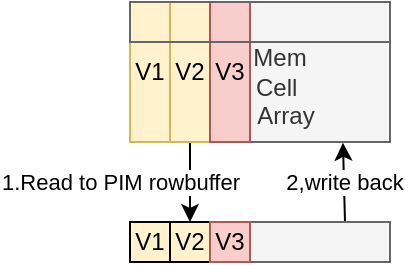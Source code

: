 <mxfile>
    <diagram id="_O2AHdr2kdpM2iwtW_CD" name="第 1 页">
        <mxGraphModel dx="566" dy="373" grid="1" gridSize="10" guides="1" tooltips="1" connect="1" arrows="1" fold="1" page="1" pageScale="1" pageWidth="827" pageHeight="1169" math="0" shadow="0">
            <root>
                <mxCell id="0"/>
                <mxCell id="1" parent="0"/>
                <mxCell id="3" value="Key-1" style="rounded=0;whiteSpace=wrap;html=1;fillColor=#fff2cc;strokeColor=#d6b656;" parent="1" vertex="1">
                    <mxGeometry x="230" y="160" width="130" height="20" as="geometry"/>
                </mxCell>
                <mxCell id="34" value="1.Read to PIM rowbuffer" style="edgeStyle=none;html=1;exitX=0.5;exitY=1;exitDx=0;exitDy=0;entryX=0.5;entryY=0;entryDx=0;entryDy=0;" parent="1" source="60" target="64" edge="1">
                    <mxGeometry y="-35" relative="1" as="geometry">
                        <Array as="points"/>
                        <mxPoint as="offset"/>
                    </mxGeometry>
                </mxCell>
                <mxCell id="32" value="&lt;br&gt;&amp;nbsp; &amp;nbsp; &amp;nbsp; Mem&lt;br&gt;&amp;nbsp; &amp;nbsp; &amp;nbsp;Cell&lt;br&gt;&amp;nbsp; &amp;nbsp; &amp;nbsp; &amp;nbsp; Array" style="rounded=0;whiteSpace=wrap;html=1;fillColor=#f5f5f5;fontColor=#333333;strokeColor=#666666;" parent="1" vertex="1">
                    <mxGeometry x="230" y="50" width="130" height="70" as="geometry"/>
                </mxCell>
                <mxCell id="33" value="V1" style="rounded=0;whiteSpace=wrap;html=1;fillColor=#fff2cc;strokeColor=#d6b656;" parent="1" vertex="1">
                    <mxGeometry x="230" y="50" width="20" height="70" as="geometry"/>
                </mxCell>
                <mxCell id="60" value="V2" style="rounded=0;whiteSpace=wrap;html=1;fillColor=#fff2cc;strokeColor=#d6b656;" parent="1" vertex="1">
                    <mxGeometry x="250" y="50" width="20" height="70" as="geometry"/>
                </mxCell>
                <mxCell id="65" value="V3" style="rounded=0;whiteSpace=wrap;html=1;fillColor=#f8cecc;strokeColor=#b85450;" vertex="1" parent="1">
                    <mxGeometry x="270" y="50" width="20" height="70" as="geometry"/>
                </mxCell>
                <mxCell id="61" value="" style="rounded=0;whiteSpace=wrap;html=1;fillColor=none;fontColor=#333333;strokeColor=#666666;" parent="1" vertex="1">
                    <mxGeometry x="230" y="50" width="130" height="20" as="geometry"/>
                </mxCell>
                <mxCell id="68" value="2,write back" style="edgeStyle=none;html=1;exitX=0.75;exitY=0;exitDx=0;exitDy=0;entryX=0.819;entryY=1.006;entryDx=0;entryDy=0;entryPerimeter=0;" edge="1" parent="1" source="62" target="32">
                    <mxGeometry relative="1" as="geometry"/>
                </mxCell>
                <mxCell id="62" value="" style="rounded=0;whiteSpace=wrap;html=1;fillColor=#f5f5f5;fontColor=#333333;strokeColor=#666666;" parent="1" vertex="1">
                    <mxGeometry x="270" y="160" width="90" height="20" as="geometry"/>
                </mxCell>
                <mxCell id="63" value="V1" style="rounded=0;whiteSpace=wrap;html=1;fillColor=none;" parent="1" vertex="1">
                    <mxGeometry x="230" y="160" width="20" height="20" as="geometry"/>
                </mxCell>
                <mxCell id="64" value="V2" style="rounded=0;whiteSpace=wrap;html=1;fillColor=none;" parent="1" vertex="1">
                    <mxGeometry x="250" y="160" width="20" height="20" as="geometry"/>
                </mxCell>
                <mxCell id="66" value="V3" style="rounded=0;whiteSpace=wrap;html=1;fillColor=#f8cecc;strokeColor=#b85450;" vertex="1" parent="1">
                    <mxGeometry x="270" y="160" width="20" height="20" as="geometry"/>
                </mxCell>
            </root>
        </mxGraphModel>
    </diagram>
</mxfile>